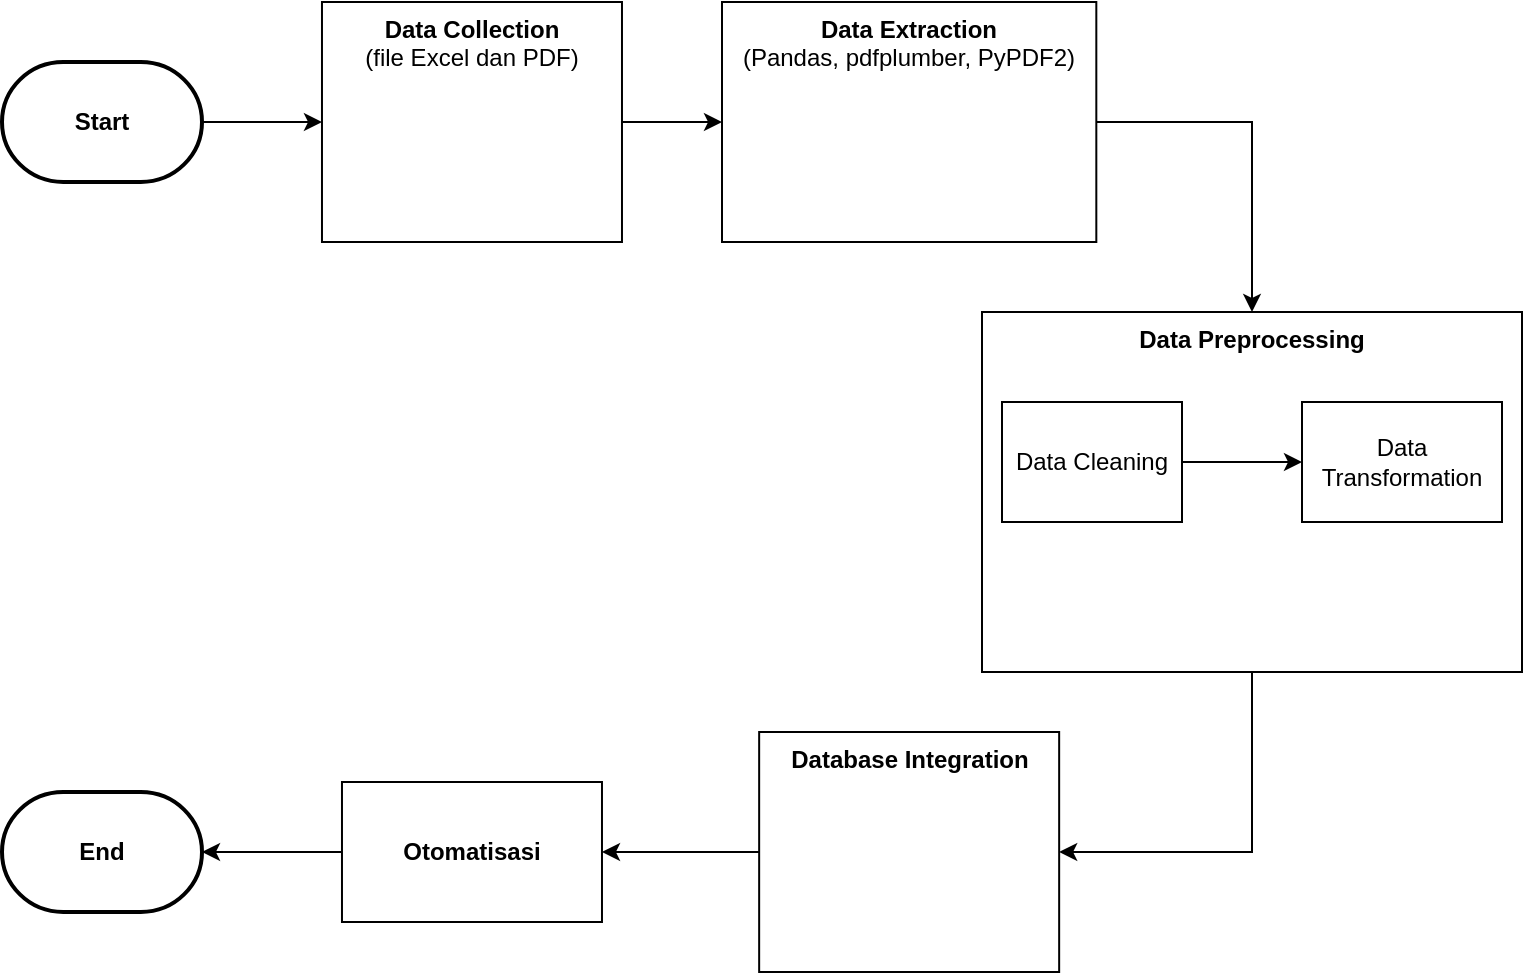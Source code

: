 <mxfile version="24.7.8">
  <diagram id="C5RBs43oDa-KdzZeNtuy" name="Page-1">
    <mxGraphModel dx="1434" dy="836" grid="1" gridSize="10" guides="1" tooltips="1" connect="1" arrows="1" fold="1" page="1" pageScale="1" pageWidth="827" pageHeight="1169" math="0" shadow="0">
      <root>
        <mxCell id="WIyWlLk6GJQsqaUBKTNV-0" />
        <mxCell id="WIyWlLk6GJQsqaUBKTNV-1" parent="WIyWlLk6GJQsqaUBKTNV-0" />
        <mxCell id="5ZxIpcIiWSPkpoq845L6-9" style="edgeStyle=orthogonalEdgeStyle;rounded=0;orthogonalLoop=1;jettySize=auto;html=1;exitX=1;exitY=0.5;exitDx=0;exitDy=0;exitPerimeter=0;" edge="1" parent="WIyWlLk6GJQsqaUBKTNV-1" source="Y9HyjkKYSBfhpt8bLUVN-0" target="Y9HyjkKYSBfhpt8bLUVN-1">
          <mxGeometry relative="1" as="geometry" />
        </mxCell>
        <mxCell id="Y9HyjkKYSBfhpt8bLUVN-0" value="&lt;b&gt;Start&lt;/b&gt;" style="strokeWidth=2;html=1;shape=mxgraph.flowchart.terminator;whiteSpace=wrap;" parent="WIyWlLk6GJQsqaUBKTNV-1" vertex="1">
          <mxGeometry x="200" y="275" width="100" height="60" as="geometry" />
        </mxCell>
        <mxCell id="5ZxIpcIiWSPkpoq845L6-13" style="edgeStyle=orthogonalEdgeStyle;rounded=0;orthogonalLoop=1;jettySize=auto;html=1;exitX=1;exitY=0.5;exitDx=0;exitDy=0;" edge="1" parent="WIyWlLk6GJQsqaUBKTNV-1" source="Y9HyjkKYSBfhpt8bLUVN-1" target="Y9HyjkKYSBfhpt8bLUVN-19">
          <mxGeometry relative="1" as="geometry" />
        </mxCell>
        <mxCell id="Y9HyjkKYSBfhpt8bLUVN-1" value="&lt;b&gt;Data Collection&lt;/b&gt;&lt;div&gt;(file Excel dan PDF)&lt;/div&gt;&lt;div&gt;&lt;br&gt;&lt;/div&gt;&lt;div&gt;&lt;br&gt;&lt;/div&gt;" style="rounded=0;whiteSpace=wrap;html=1;verticalAlign=top;" parent="WIyWlLk6GJQsqaUBKTNV-1" vertex="1">
          <mxGeometry x="359.99" y="245" width="150" height="120" as="geometry" />
        </mxCell>
        <mxCell id="Y9HyjkKYSBfhpt8bLUVN-2" value="" style="shape=image;verticalLabelPosition=bottom;labelBackgroundColor=default;verticalAlign=top;aspect=fixed;imageAspect=0;image=https://i.ytimg.com/vi/ZOVtvj-CFeM/sddefault.jpg;clipPath=inset(21.56% 32.67% 30% 32.33%);" parent="WIyWlLk6GJQsqaUBKTNV-1" vertex="1">
          <mxGeometry x="401.28" y="290" width="67.43" height="70" as="geometry" />
        </mxCell>
        <mxCell id="5ZxIpcIiWSPkpoq845L6-10" style="edgeStyle=orthogonalEdgeStyle;rounded=0;orthogonalLoop=1;jettySize=auto;html=1;exitX=1;exitY=0.5;exitDx=0;exitDy=0;" edge="1" parent="WIyWlLk6GJQsqaUBKTNV-1" source="Y9HyjkKYSBfhpt8bLUVN-19" target="Y9HyjkKYSBfhpt8bLUVN-4">
          <mxGeometry relative="1" as="geometry" />
        </mxCell>
        <mxCell id="Y9HyjkKYSBfhpt8bLUVN-19" value="&lt;b&gt;Data Extraction&lt;/b&gt;&lt;div&gt;(Pandas, pdfplumber, PyPDF2)&lt;/div&gt;&lt;div&gt;&lt;br&gt;&lt;/div&gt;&lt;div&gt;&lt;br&gt;&lt;/div&gt;" style="rounded=0;whiteSpace=wrap;html=1;verticalAlign=top;" parent="WIyWlLk6GJQsqaUBKTNV-1" vertex="1">
          <mxGeometry x="560" y="245" width="187.16" height="120" as="geometry" />
        </mxCell>
        <mxCell id="Y9HyjkKYSBfhpt8bLUVN-16" value="" style="shape=image;verticalLabelPosition=bottom;labelBackgroundColor=default;verticalAlign=top;aspect=fixed;imageAspect=0;image=https://upload.wikimedia.org/wikipedia/commons/thumb/c/c3/Python-logo-notext.svg/1869px-Python-logo-notext.svg.png;" parent="WIyWlLk6GJQsqaUBKTNV-1" vertex="1">
          <mxGeometry x="630.74" y="300" width="45.68" height="50" as="geometry" />
        </mxCell>
        <mxCell id="5ZxIpcIiWSPkpoq845L6-4" style="edgeStyle=orthogonalEdgeStyle;rounded=0;orthogonalLoop=1;jettySize=auto;html=1;exitX=0;exitY=0.5;exitDx=0;exitDy=0;entryX=1;entryY=0.5;entryDx=0;entryDy=0;" edge="1" parent="WIyWlLk6GJQsqaUBKTNV-1" source="Y9HyjkKYSBfhpt8bLUVN-23" target="5ZxIpcIiWSPkpoq845L6-0">
          <mxGeometry relative="1" as="geometry" />
        </mxCell>
        <mxCell id="Y9HyjkKYSBfhpt8bLUVN-23" value="&lt;b&gt;Database Integration&lt;/b&gt;&lt;br&gt;&lt;div&gt;&lt;br&gt;&lt;/div&gt;&lt;div&gt;&lt;br&gt;&lt;/div&gt;" style="rounded=0;whiteSpace=wrap;html=1;verticalAlign=top;" parent="WIyWlLk6GJQsqaUBKTNV-1" vertex="1">
          <mxGeometry x="578.58" y="610" width="150" height="120" as="geometry" />
        </mxCell>
        <mxCell id="Y9HyjkKYSBfhpt8bLUVN-25" value="" style="shape=image;verticalLabelPosition=bottom;labelBackgroundColor=default;verticalAlign=top;aspect=fixed;imageAspect=0;image=https://download.logo.wine/logo/MySQL/MySQL-Logo.wine.png;" parent="WIyWlLk6GJQsqaUBKTNV-1" vertex="1">
          <mxGeometry x="601.08" y="650" width="105" height="70" as="geometry" />
        </mxCell>
        <mxCell id="Y9HyjkKYSBfhpt8bLUVN-26" value="&lt;b&gt;End&lt;/b&gt;" style="strokeWidth=2;html=1;shape=mxgraph.flowchart.terminator;whiteSpace=wrap;" parent="WIyWlLk6GJQsqaUBKTNV-1" vertex="1">
          <mxGeometry x="200" y="640" width="100" height="60" as="geometry" />
        </mxCell>
        <mxCell id="5ZxIpcIiWSPkpoq845L6-14" style="edgeStyle=orthogonalEdgeStyle;rounded=0;orthogonalLoop=1;jettySize=auto;html=1;exitX=0;exitY=0.5;exitDx=0;exitDy=0;" edge="1" parent="WIyWlLk6GJQsqaUBKTNV-1" source="5ZxIpcIiWSPkpoq845L6-0" target="Y9HyjkKYSBfhpt8bLUVN-26">
          <mxGeometry relative="1" as="geometry" />
        </mxCell>
        <mxCell id="5ZxIpcIiWSPkpoq845L6-0" value="&lt;div&gt;&lt;b&gt;Otomatisasi&lt;/b&gt;&lt;/div&gt;" style="rounded=0;whiteSpace=wrap;html=1;verticalAlign=middle;" vertex="1" parent="WIyWlLk6GJQsqaUBKTNV-1">
          <mxGeometry x="369.99" y="635" width="130" height="70" as="geometry" />
        </mxCell>
        <mxCell id="5ZxIpcIiWSPkpoq845L6-12" style="edgeStyle=orthogonalEdgeStyle;rounded=0;orthogonalLoop=1;jettySize=auto;html=1;exitX=0.5;exitY=1;exitDx=0;exitDy=0;entryX=1;entryY=0.5;entryDx=0;entryDy=0;" edge="1" parent="WIyWlLk6GJQsqaUBKTNV-1" source="Y9HyjkKYSBfhpt8bLUVN-4" target="Y9HyjkKYSBfhpt8bLUVN-23">
          <mxGeometry relative="1" as="geometry" />
        </mxCell>
        <mxCell id="Y9HyjkKYSBfhpt8bLUVN-4" value="&lt;div&gt;&lt;b&gt;Data Preprocessing&lt;/b&gt;&lt;/div&gt;" style="rounded=0;whiteSpace=wrap;html=1;verticalAlign=top;" parent="WIyWlLk6GJQsqaUBKTNV-1" vertex="1">
          <mxGeometry x="690" y="400" width="270" height="180" as="geometry" />
        </mxCell>
        <mxCell id="Y9HyjkKYSBfhpt8bLUVN-10" style="edgeStyle=orthogonalEdgeStyle;rounded=0;orthogonalLoop=1;jettySize=auto;html=1;exitX=1;exitY=0.5;exitDx=0;exitDy=0;" parent="WIyWlLk6GJQsqaUBKTNV-1" source="Y9HyjkKYSBfhpt8bLUVN-8" target="Y9HyjkKYSBfhpt8bLUVN-9" edge="1">
          <mxGeometry relative="1" as="geometry" />
        </mxCell>
        <mxCell id="Y9HyjkKYSBfhpt8bLUVN-8" value="Data Cleaning" style="rounded=0;whiteSpace=wrap;html=1;" parent="WIyWlLk6GJQsqaUBKTNV-1" vertex="1">
          <mxGeometry x="700" y="445" width="90" height="60" as="geometry" />
        </mxCell>
        <mxCell id="Y9HyjkKYSBfhpt8bLUVN-9" value="Data Transformation" style="rounded=0;whiteSpace=wrap;html=1;" parent="WIyWlLk6GJQsqaUBKTNV-1" vertex="1">
          <mxGeometry x="850" y="445" width="100" height="60" as="geometry" />
        </mxCell>
        <mxCell id="Y9HyjkKYSBfhpt8bLUVN-11" value="" style="shape=image;verticalLabelPosition=bottom;labelBackgroundColor=default;verticalAlign=top;aspect=fixed;imageAspect=0;image=https://upload.wikimedia.org/wikipedia/commons/thumb/c/c3/Python-logo-notext.svg/1869px-Python-logo-notext.svg.png;" parent="WIyWlLk6GJQsqaUBKTNV-1" vertex="1">
          <mxGeometry x="795.18" y="510" width="54.82" height="60" as="geometry" />
        </mxCell>
      </root>
    </mxGraphModel>
  </diagram>
</mxfile>
